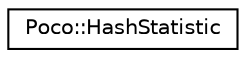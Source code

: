 digraph "Graphical Class Hierarchy"
{
 // LATEX_PDF_SIZE
  edge [fontname="Helvetica",fontsize="10",labelfontname="Helvetica",labelfontsize="10"];
  node [fontname="Helvetica",fontsize="10",shape=record];
  rankdir="LR";
  Node0 [label="Poco::HashStatistic",height=0.2,width=0.4,color="black", fillcolor="white", style="filled",URL="$classPoco_1_1HashStatistic.html",tooltip="HashStatistic class bundles statistical information on the current state of a HashTable."];
}
